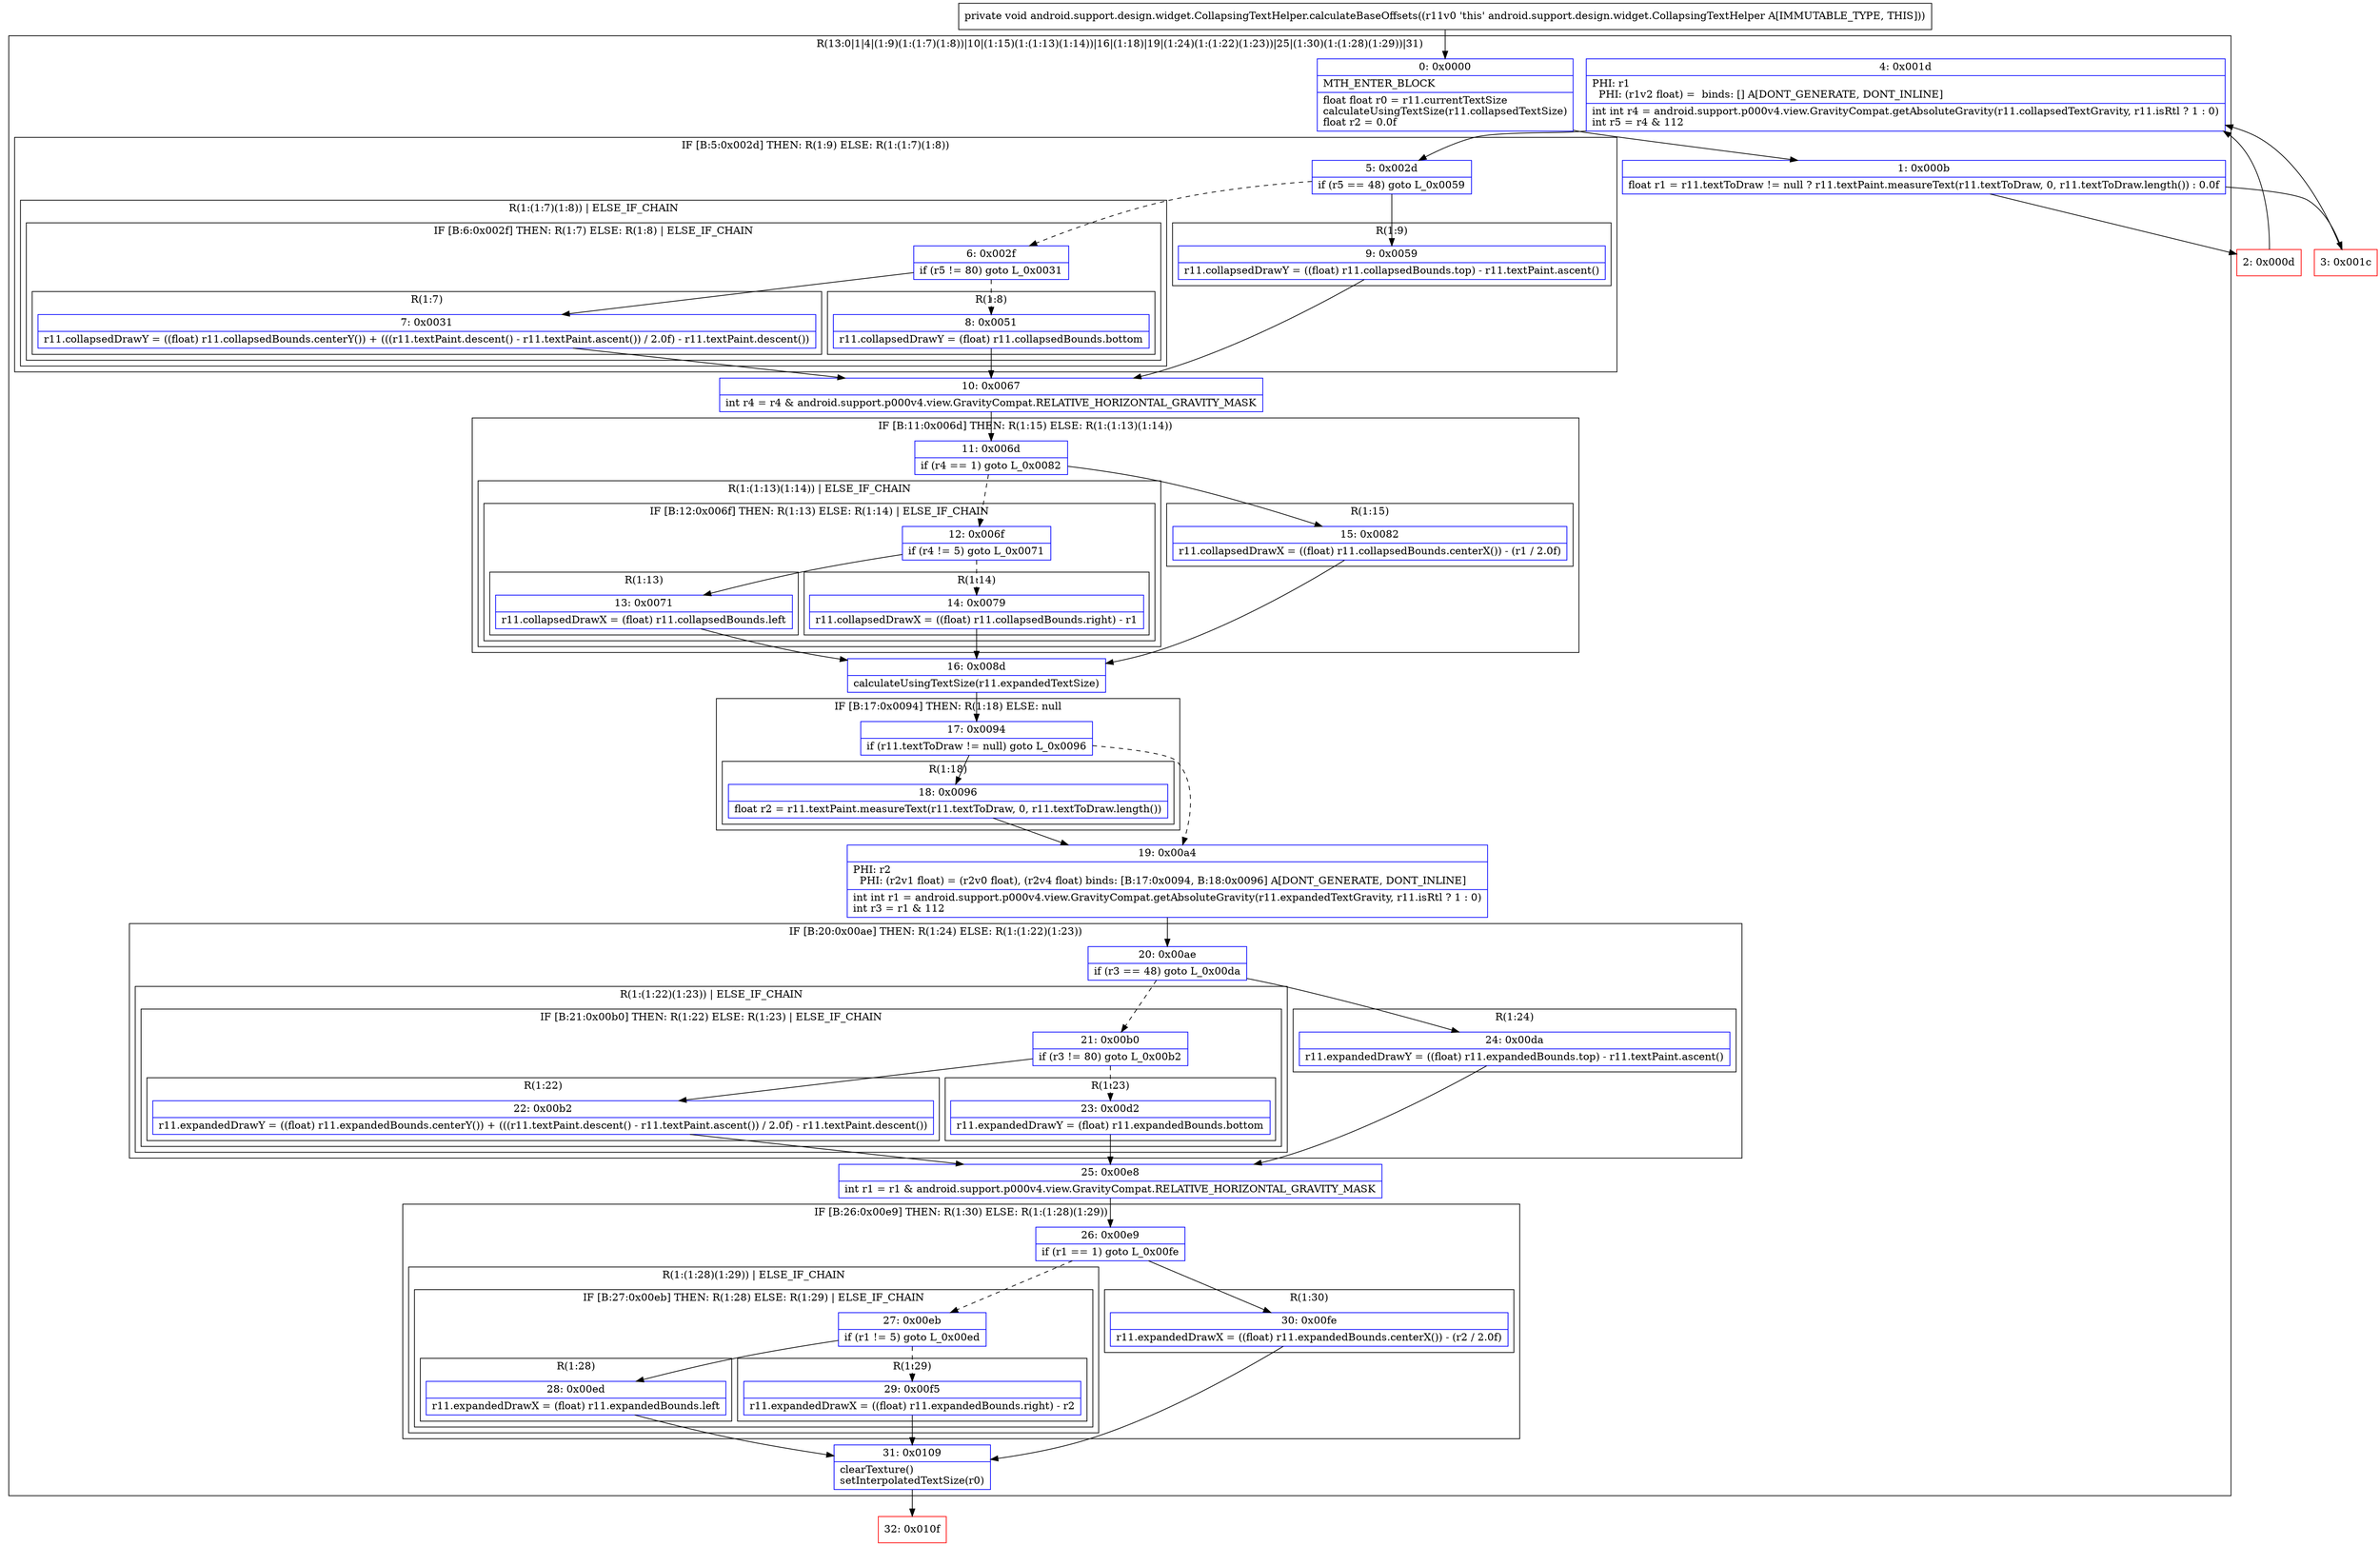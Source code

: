 digraph "CFG forandroid.support.design.widget.CollapsingTextHelper.calculateBaseOffsets()V" {
subgraph cluster_Region_1301518476 {
label = "R(13:0|1|4|(1:9)(1:(1:7)(1:8))|10|(1:15)(1:(1:13)(1:14))|16|(1:18)|19|(1:24)(1:(1:22)(1:23))|25|(1:30)(1:(1:28)(1:29))|31)";
node [shape=record,color=blue];
Node_0 [shape=record,label="{0\:\ 0x0000|MTH_ENTER_BLOCK\l|float float r0 = r11.currentTextSize\lcalculateUsingTextSize(r11.collapsedTextSize)\lfloat r2 = 0.0f\l}"];
Node_1 [shape=record,label="{1\:\ 0x000b|float r1 = r11.textToDraw != null ? r11.textPaint.measureText(r11.textToDraw, 0, r11.textToDraw.length()) : 0.0f\l}"];
Node_4 [shape=record,label="{4\:\ 0x001d|PHI: r1 \l  PHI: (r1v2 float) =  binds: [] A[DONT_GENERATE, DONT_INLINE]\l|int int r4 = android.support.p000v4.view.GravityCompat.getAbsoluteGravity(r11.collapsedTextGravity, r11.isRtl ? 1 : 0)\lint r5 = r4 & 112\l}"];
subgraph cluster_IfRegion_443458722 {
label = "IF [B:5:0x002d] THEN: R(1:9) ELSE: R(1:(1:7)(1:8))";
node [shape=record,color=blue];
Node_5 [shape=record,label="{5\:\ 0x002d|if (r5 == 48) goto L_0x0059\l}"];
subgraph cluster_Region_1238612741 {
label = "R(1:9)";
node [shape=record,color=blue];
Node_9 [shape=record,label="{9\:\ 0x0059|r11.collapsedDrawY = ((float) r11.collapsedBounds.top) \- r11.textPaint.ascent()\l}"];
}
subgraph cluster_Region_545168838 {
label = "R(1:(1:7)(1:8)) | ELSE_IF_CHAIN\l";
node [shape=record,color=blue];
subgraph cluster_IfRegion_2092547239 {
label = "IF [B:6:0x002f] THEN: R(1:7) ELSE: R(1:8) | ELSE_IF_CHAIN\l";
node [shape=record,color=blue];
Node_6 [shape=record,label="{6\:\ 0x002f|if (r5 != 80) goto L_0x0031\l}"];
subgraph cluster_Region_794625687 {
label = "R(1:7)";
node [shape=record,color=blue];
Node_7 [shape=record,label="{7\:\ 0x0031|r11.collapsedDrawY = ((float) r11.collapsedBounds.centerY()) + (((r11.textPaint.descent() \- r11.textPaint.ascent()) \/ 2.0f) \- r11.textPaint.descent())\l}"];
}
subgraph cluster_Region_1433189637 {
label = "R(1:8)";
node [shape=record,color=blue];
Node_8 [shape=record,label="{8\:\ 0x0051|r11.collapsedDrawY = (float) r11.collapsedBounds.bottom\l}"];
}
}
}
}
Node_10 [shape=record,label="{10\:\ 0x0067|int r4 = r4 & android.support.p000v4.view.GravityCompat.RELATIVE_HORIZONTAL_GRAVITY_MASK\l}"];
subgraph cluster_IfRegion_2116052757 {
label = "IF [B:11:0x006d] THEN: R(1:15) ELSE: R(1:(1:13)(1:14))";
node [shape=record,color=blue];
Node_11 [shape=record,label="{11\:\ 0x006d|if (r4 == 1) goto L_0x0082\l}"];
subgraph cluster_Region_115380090 {
label = "R(1:15)";
node [shape=record,color=blue];
Node_15 [shape=record,label="{15\:\ 0x0082|r11.collapsedDrawX = ((float) r11.collapsedBounds.centerX()) \- (r1 \/ 2.0f)\l}"];
}
subgraph cluster_Region_20135742 {
label = "R(1:(1:13)(1:14)) | ELSE_IF_CHAIN\l";
node [shape=record,color=blue];
subgraph cluster_IfRegion_1807383007 {
label = "IF [B:12:0x006f] THEN: R(1:13) ELSE: R(1:14) | ELSE_IF_CHAIN\l";
node [shape=record,color=blue];
Node_12 [shape=record,label="{12\:\ 0x006f|if (r4 != 5) goto L_0x0071\l}"];
subgraph cluster_Region_1442255475 {
label = "R(1:13)";
node [shape=record,color=blue];
Node_13 [shape=record,label="{13\:\ 0x0071|r11.collapsedDrawX = (float) r11.collapsedBounds.left\l}"];
}
subgraph cluster_Region_1241222784 {
label = "R(1:14)";
node [shape=record,color=blue];
Node_14 [shape=record,label="{14\:\ 0x0079|r11.collapsedDrawX = ((float) r11.collapsedBounds.right) \- r1\l}"];
}
}
}
}
Node_16 [shape=record,label="{16\:\ 0x008d|calculateUsingTextSize(r11.expandedTextSize)\l}"];
subgraph cluster_IfRegion_307879908 {
label = "IF [B:17:0x0094] THEN: R(1:18) ELSE: null";
node [shape=record,color=blue];
Node_17 [shape=record,label="{17\:\ 0x0094|if (r11.textToDraw != null) goto L_0x0096\l}"];
subgraph cluster_Region_364596723 {
label = "R(1:18)";
node [shape=record,color=blue];
Node_18 [shape=record,label="{18\:\ 0x0096|float r2 = r11.textPaint.measureText(r11.textToDraw, 0, r11.textToDraw.length())\l}"];
}
}
Node_19 [shape=record,label="{19\:\ 0x00a4|PHI: r2 \l  PHI: (r2v1 float) = (r2v0 float), (r2v4 float) binds: [B:17:0x0094, B:18:0x0096] A[DONT_GENERATE, DONT_INLINE]\l|int int r1 = android.support.p000v4.view.GravityCompat.getAbsoluteGravity(r11.expandedTextGravity, r11.isRtl ? 1 : 0)\lint r3 = r1 & 112\l}"];
subgraph cluster_IfRegion_69114814 {
label = "IF [B:20:0x00ae] THEN: R(1:24) ELSE: R(1:(1:22)(1:23))";
node [shape=record,color=blue];
Node_20 [shape=record,label="{20\:\ 0x00ae|if (r3 == 48) goto L_0x00da\l}"];
subgraph cluster_Region_577621055 {
label = "R(1:24)";
node [shape=record,color=blue];
Node_24 [shape=record,label="{24\:\ 0x00da|r11.expandedDrawY = ((float) r11.expandedBounds.top) \- r11.textPaint.ascent()\l}"];
}
subgraph cluster_Region_985652611 {
label = "R(1:(1:22)(1:23)) | ELSE_IF_CHAIN\l";
node [shape=record,color=blue];
subgraph cluster_IfRegion_896746270 {
label = "IF [B:21:0x00b0] THEN: R(1:22) ELSE: R(1:23) | ELSE_IF_CHAIN\l";
node [shape=record,color=blue];
Node_21 [shape=record,label="{21\:\ 0x00b0|if (r3 != 80) goto L_0x00b2\l}"];
subgraph cluster_Region_1471554605 {
label = "R(1:22)";
node [shape=record,color=blue];
Node_22 [shape=record,label="{22\:\ 0x00b2|r11.expandedDrawY = ((float) r11.expandedBounds.centerY()) + (((r11.textPaint.descent() \- r11.textPaint.ascent()) \/ 2.0f) \- r11.textPaint.descent())\l}"];
}
subgraph cluster_Region_197945280 {
label = "R(1:23)";
node [shape=record,color=blue];
Node_23 [shape=record,label="{23\:\ 0x00d2|r11.expandedDrawY = (float) r11.expandedBounds.bottom\l}"];
}
}
}
}
Node_25 [shape=record,label="{25\:\ 0x00e8|int r1 = r1 & android.support.p000v4.view.GravityCompat.RELATIVE_HORIZONTAL_GRAVITY_MASK\l}"];
subgraph cluster_IfRegion_1217827434 {
label = "IF [B:26:0x00e9] THEN: R(1:30) ELSE: R(1:(1:28)(1:29))";
node [shape=record,color=blue];
Node_26 [shape=record,label="{26\:\ 0x00e9|if (r1 == 1) goto L_0x00fe\l}"];
subgraph cluster_Region_510244328 {
label = "R(1:30)";
node [shape=record,color=blue];
Node_30 [shape=record,label="{30\:\ 0x00fe|r11.expandedDrawX = ((float) r11.expandedBounds.centerX()) \- (r2 \/ 2.0f)\l}"];
}
subgraph cluster_Region_1191993010 {
label = "R(1:(1:28)(1:29)) | ELSE_IF_CHAIN\l";
node [shape=record,color=blue];
subgraph cluster_IfRegion_1893367334 {
label = "IF [B:27:0x00eb] THEN: R(1:28) ELSE: R(1:29) | ELSE_IF_CHAIN\l";
node [shape=record,color=blue];
Node_27 [shape=record,label="{27\:\ 0x00eb|if (r1 != 5) goto L_0x00ed\l}"];
subgraph cluster_Region_52154389 {
label = "R(1:28)";
node [shape=record,color=blue];
Node_28 [shape=record,label="{28\:\ 0x00ed|r11.expandedDrawX = (float) r11.expandedBounds.left\l}"];
}
subgraph cluster_Region_1474702066 {
label = "R(1:29)";
node [shape=record,color=blue];
Node_29 [shape=record,label="{29\:\ 0x00f5|r11.expandedDrawX = ((float) r11.expandedBounds.right) \- r2\l}"];
}
}
}
}
Node_31 [shape=record,label="{31\:\ 0x0109|clearTexture()\lsetInterpolatedTextSize(r0)\l}"];
}
Node_2 [shape=record,color=red,label="{2\:\ 0x000d}"];
Node_3 [shape=record,color=red,label="{3\:\ 0x001c}"];
Node_32 [shape=record,color=red,label="{32\:\ 0x010f}"];
MethodNode[shape=record,label="{private void android.support.design.widget.CollapsingTextHelper.calculateBaseOffsets((r11v0 'this' android.support.design.widget.CollapsingTextHelper A[IMMUTABLE_TYPE, THIS])) }"];
MethodNode -> Node_0;
Node_0 -> Node_1;
Node_1 -> Node_2;
Node_1 -> Node_3;
Node_4 -> Node_5;
Node_5 -> Node_6[style=dashed];
Node_5 -> Node_9;
Node_9 -> Node_10;
Node_6 -> Node_7;
Node_6 -> Node_8[style=dashed];
Node_7 -> Node_10;
Node_8 -> Node_10;
Node_10 -> Node_11;
Node_11 -> Node_12[style=dashed];
Node_11 -> Node_15;
Node_15 -> Node_16;
Node_12 -> Node_13;
Node_12 -> Node_14[style=dashed];
Node_13 -> Node_16;
Node_14 -> Node_16;
Node_16 -> Node_17;
Node_17 -> Node_18;
Node_17 -> Node_19[style=dashed];
Node_18 -> Node_19;
Node_19 -> Node_20;
Node_20 -> Node_21[style=dashed];
Node_20 -> Node_24;
Node_24 -> Node_25;
Node_21 -> Node_22;
Node_21 -> Node_23[style=dashed];
Node_22 -> Node_25;
Node_23 -> Node_25;
Node_25 -> Node_26;
Node_26 -> Node_27[style=dashed];
Node_26 -> Node_30;
Node_30 -> Node_31;
Node_27 -> Node_28;
Node_27 -> Node_29[style=dashed];
Node_28 -> Node_31;
Node_29 -> Node_31;
Node_31 -> Node_32;
Node_2 -> Node_4;
Node_3 -> Node_4;
}

